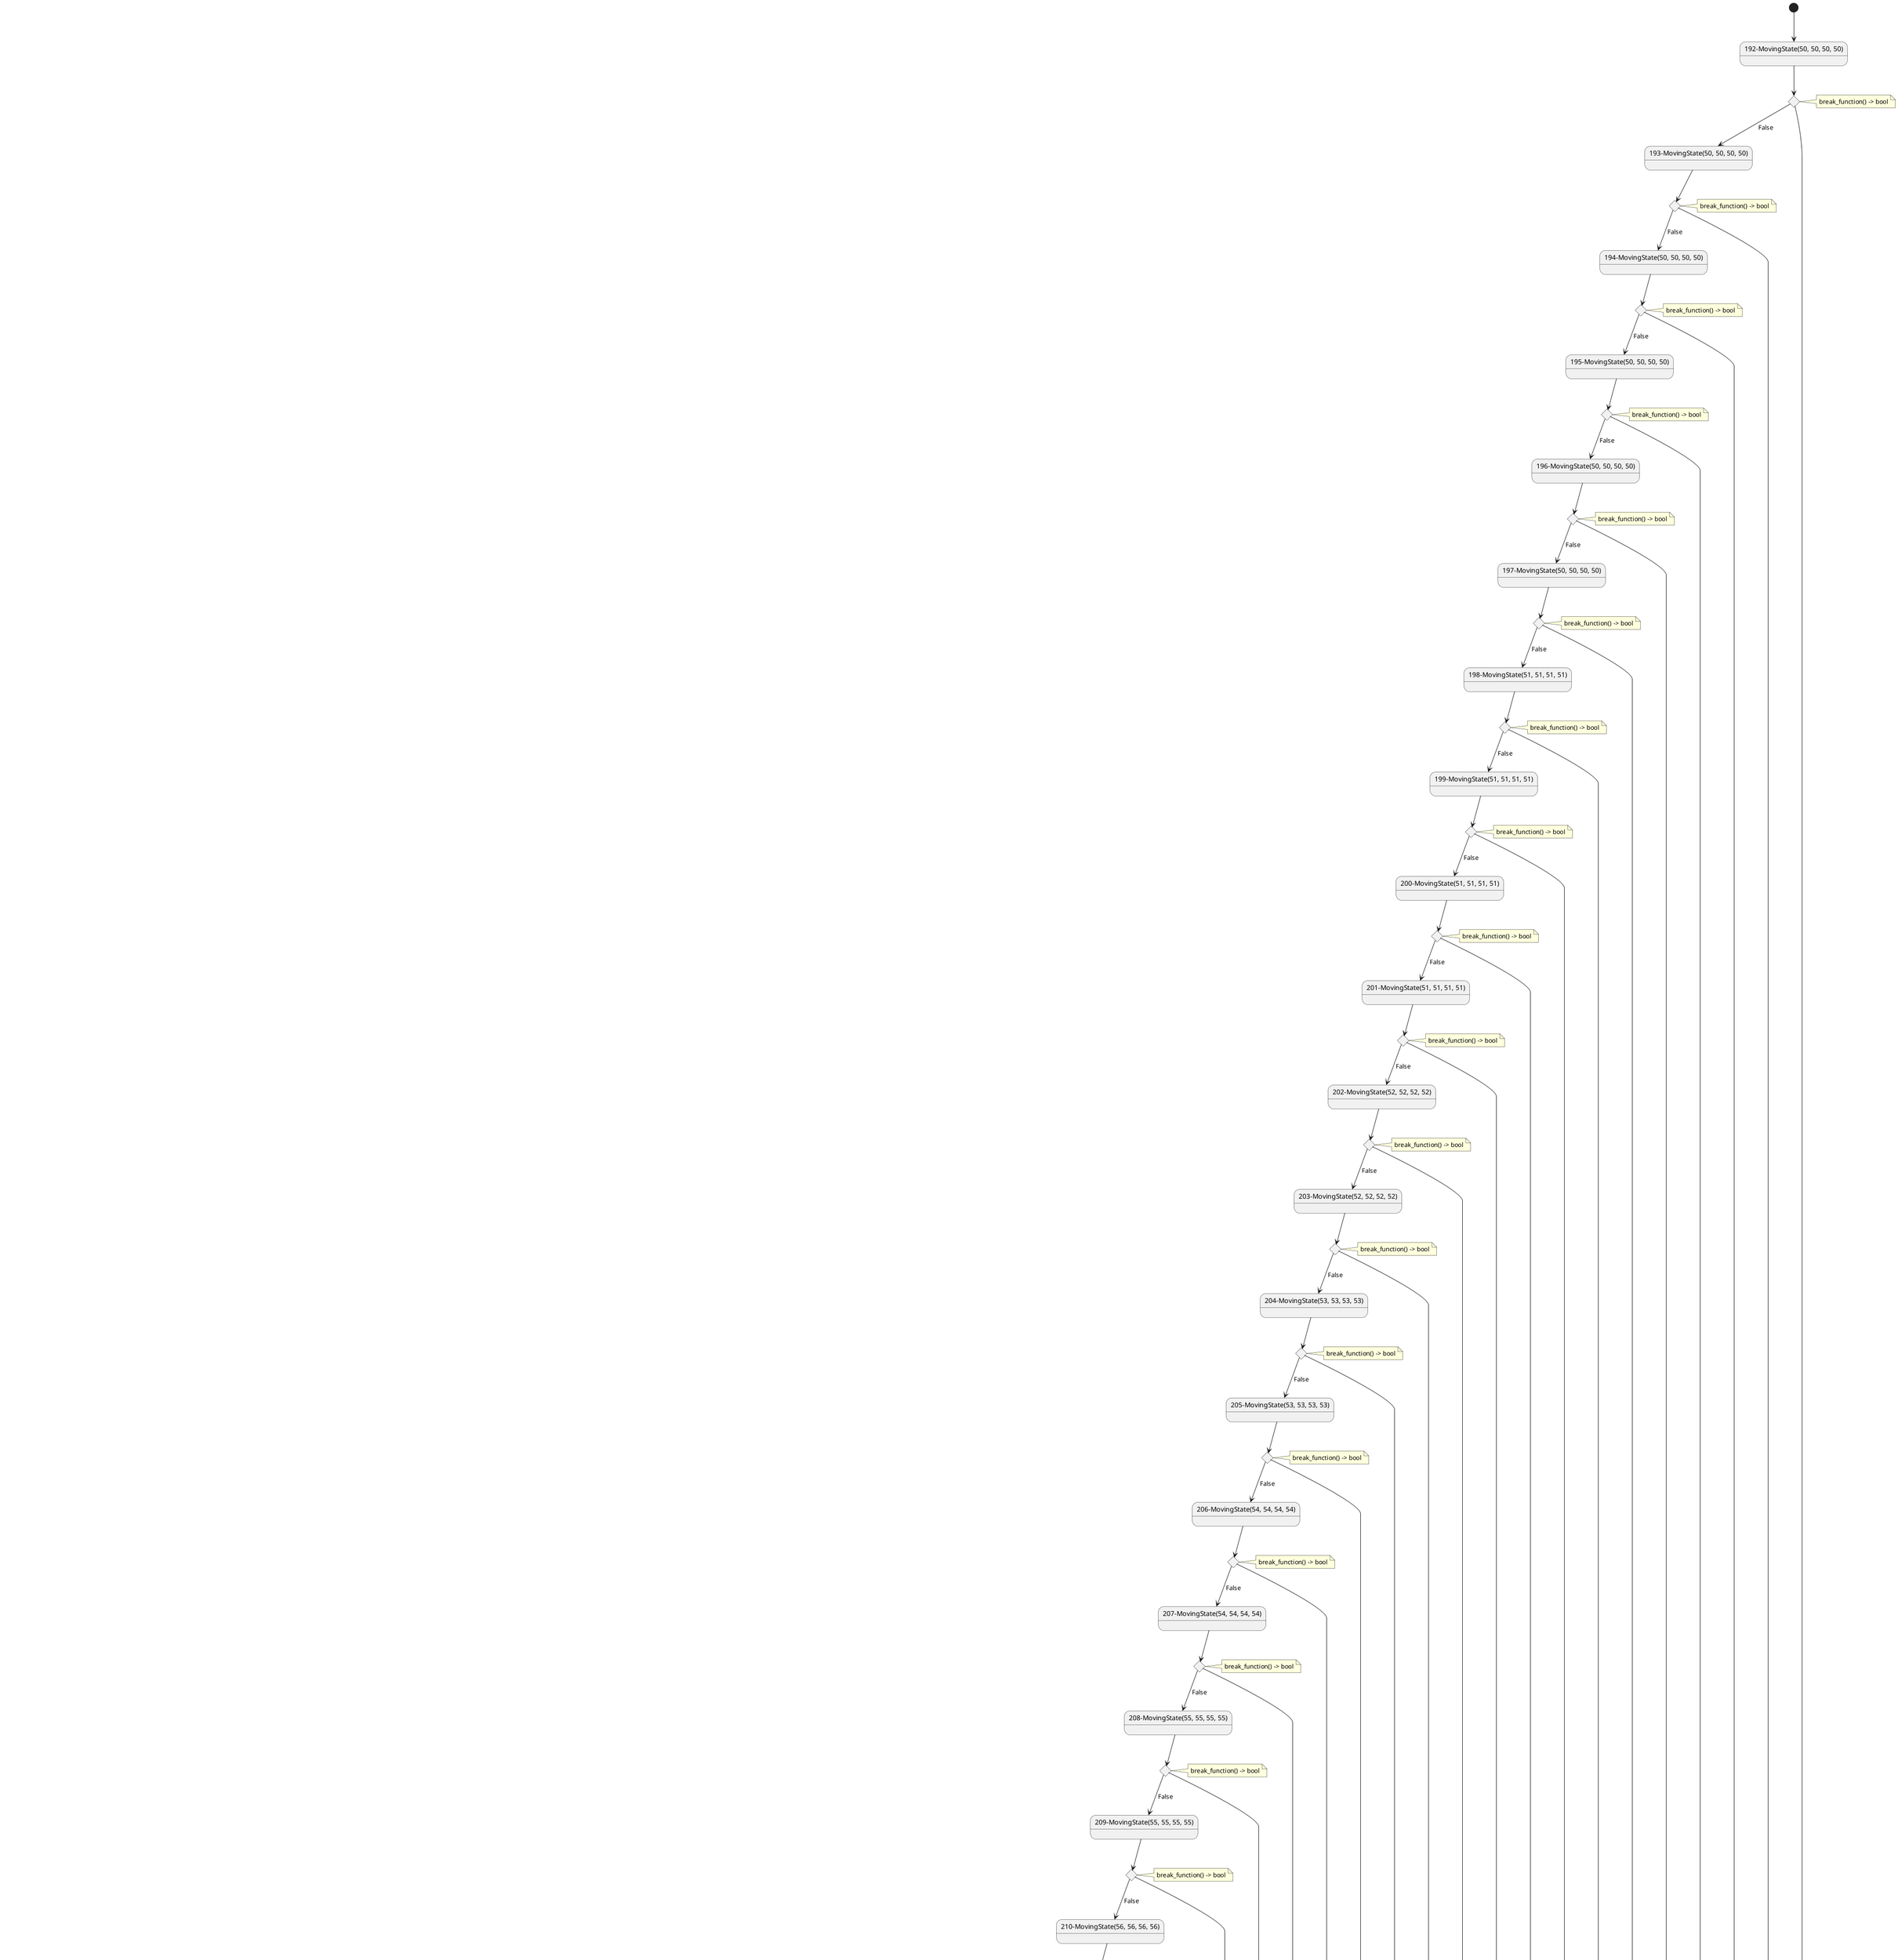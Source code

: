 @startuml
state "242-MovingState(100, 100, 100, 100)" as state_52
state break_50 <<choice>>
note right of break_50: break_function() -> bool
state "241-MovingState(98, 98, 98, 98)" as state_51
state break_49 <<choice>>
note right of break_49: break_function() -> bool
state "240-MovingState(96, 96, 96, 96)" as state_50
state break_48 <<choice>>
note right of break_48: break_function() -> bool
state "239-MovingState(94, 94, 94, 94)" as state_49
state break_47 <<choice>>
note right of break_47: break_function() -> bool
state "238-MovingState(92, 92, 92, 92)" as state_48
state break_46 <<choice>>
note right of break_46: break_function() -> bool
state "237-MovingState(90, 90, 90, 90)" as state_47
state break_45 <<choice>>
note right of break_45: break_function() -> bool
state "236-MovingState(89, 89, 89, 89)" as state_46
state break_44 <<choice>>
note right of break_44: break_function() -> bool
state "235-MovingState(87, 87, 87, 87)" as state_45
state break_43 <<choice>>
note right of break_43: break_function() -> bool
state "234-MovingState(85, 85, 85, 85)" as state_44
state break_42 <<choice>>
note right of break_42: break_function() -> bool
state "233-MovingState(83, 83, 83, 83)" as state_43
state break_41 <<choice>>
note right of break_41: break_function() -> bool
state "232-MovingState(82, 82, 82, 82)" as state_42
state break_40 <<choice>>
note right of break_40: break_function() -> bool
state "231-MovingState(80, 80, 80, 80)" as state_41
state break_39 <<choice>>
note right of break_39: break_function() -> bool
state "230-MovingState(79, 79, 79, 79)" as state_40
state break_38 <<choice>>
note right of break_38: break_function() -> bool
state "229-MovingState(77, 77, 77, 77)" as state_39
state break_37 <<choice>>
note right of break_37: break_function() -> bool
state "228-MovingState(76, 76, 76, 76)" as state_38
state break_36 <<choice>>
note right of break_36: break_function() -> bool
state "227-MovingState(74, 74, 74, 74)" as state_37
state break_35 <<choice>>
note right of break_35: break_function() -> bool
state "226-MovingState(73, 73, 73, 73)" as state_36
state break_34 <<choice>>
note right of break_34: break_function() -> bool
state "225-MovingState(71, 71, 71, 71)" as state_35
state break_33 <<choice>>
note right of break_33: break_function() -> bool
state "224-MovingState(70, 70, 70, 70)" as state_34
state break_32 <<choice>>
note right of break_32: break_function() -> bool
state "223-MovingState(69, 69, 69, 69)" as state_33
state break_31 <<choice>>
note right of break_31: break_function() -> bool
state "222-MovingState(68, 68, 68, 68)" as state_32
state break_30 <<choice>>
note right of break_30: break_function() -> bool
state "221-MovingState(66, 66, 66, 66)" as state_31
state break_29 <<choice>>
note right of break_29: break_function() -> bool
state "220-MovingState(65, 65, 65, 65)" as state_30
state break_28 <<choice>>
note right of break_28: break_function() -> bool
state "219-MovingState(64, 64, 64, 64)" as state_29
state break_27 <<choice>>
note right of break_27: break_function() -> bool
state "218-MovingState(63, 63, 63, 63)" as state_28
state break_26 <<choice>>
note right of break_26: break_function() -> bool
state "217-MovingState(62, 62, 62, 62)" as state_27
state break_25 <<choice>>
note right of break_25: break_function() -> bool
state "216-MovingState(61, 61, 61, 61)" as state_26
state break_24 <<choice>>
note right of break_24: break_function() -> bool
state "215-MovingState(60, 60, 60, 60)" as state_25
state break_23 <<choice>>
note right of break_23: break_function() -> bool
state "214-MovingState(59, 59, 59, 59)" as state_24
state break_22 <<choice>>
note right of break_22: break_function() -> bool
state "213-MovingState(58, 58, 58, 58)" as state_23
state break_21 <<choice>>
note right of break_21: break_function() -> bool
state "212-MovingState(58, 58, 58, 58)" as state_22
state break_20 <<choice>>
note right of break_20: break_function() -> bool
state "211-MovingState(57, 57, 57, 57)" as state_21
state break_19 <<choice>>
note right of break_19: break_function() -> bool
state "210-MovingState(56, 56, 56, 56)" as state_20
state break_18 <<choice>>
note right of break_18: break_function() -> bool
state "209-MovingState(55, 55, 55, 55)" as state_19
state break_17 <<choice>>
note right of break_17: break_function() -> bool
state "208-MovingState(55, 55, 55, 55)" as state_18
state break_16 <<choice>>
note right of break_16: break_function() -> bool
state "207-MovingState(54, 54, 54, 54)" as state_17
state break_15 <<choice>>
note right of break_15: break_function() -> bool
state "206-MovingState(54, 54, 54, 54)" as state_16
state break_14 <<choice>>
note right of break_14: break_function() -> bool
state "205-MovingState(53, 53, 53, 53)" as state_15
state break_13 <<choice>>
note right of break_13: break_function() -> bool
state "204-MovingState(53, 53, 53, 53)" as state_14
state break_12 <<choice>>
note right of break_12: break_function() -> bool
state "203-MovingState(52, 52, 52, 52)" as state_13
state break_11 <<choice>>
note right of break_11: break_function() -> bool
state "202-MovingState(52, 52, 52, 52)" as state_12
state break_10 <<choice>>
note right of break_10: break_function() -> bool
state "201-MovingState(51, 51, 51, 51)" as state_11
state break_9 <<choice>>
note right of break_9: break_function() -> bool
state "200-MovingState(51, 51, 51, 51)" as state_10
state break_8 <<choice>>
note right of break_8: break_function() -> bool
state "199-MovingState(51, 51, 51, 51)" as state_9
state break_7 <<choice>>
note right of break_7: break_function() -> bool
state "198-MovingState(51, 51, 51, 51)" as state_8
state break_6 <<choice>>
note right of break_6: break_function() -> bool
state "197-MovingState(50, 50, 50, 50)" as state_7
state break_5 <<choice>>
note right of break_5: break_function() -> bool
state "196-MovingState(50, 50, 50, 50)" as state_6
state break_4 <<choice>>
note right of break_4: break_function() -> bool
state "195-MovingState(50, 50, 50, 50)" as state_5
state break_3 <<choice>>
note right of break_3: break_function() -> bool
state "194-MovingState(50, 50, 50, 50)" as state_4
state break_2 <<choice>>
note right of break_2: break_function() -> bool
state "0-MovingState(0, 0, 0, 0)" as state_3
state "193-MovingState(50, 50, 50, 50)" as state_2
state break_1 <<choice>>
note right of break_1: break_function() -> bool
state "192-MovingState(50, 50, 50, 50)" as state_1
state_1 --> break_1
break_1 --> state_2: False
break_1 --> state_3: True
state_2 --> break_2
break_2 --> state_4: False
break_2 --> state_3: True
state_4 --> break_3
break_3 --> state_5: False
break_3 --> state_3: True
state_5 --> break_4
break_4 --> state_6: False
break_4 --> state_3: True
state_6 --> break_5
break_5 --> state_7: False
break_5 --> state_3: True
state_7 --> break_6
break_6 --> state_8: False
break_6 --> state_3: True
state_8 --> break_7
break_7 --> state_9: False
break_7 --> state_3: True
state_9 --> break_8
break_8 --> state_10: False
break_8 --> state_3: True
state_10 --> break_9
break_9 --> state_11: False
break_9 --> state_3: True
state_11 --> break_10
break_10 --> state_12: False
break_10 --> state_3: True
state_12 --> break_11
break_11 --> state_13: False
break_11 --> state_3: True
state_13 --> break_12
break_12 --> state_14: False
break_12 --> state_3: True
state_14 --> break_13
break_13 --> state_15: False
break_13 --> state_3: True
state_15 --> break_14
break_14 --> state_16: False
break_14 --> state_3: True
state_16 --> break_15
break_15 --> state_17: False
break_15 --> state_3: True
state_17 --> break_16
break_16 --> state_18: False
break_16 --> state_3: True
state_18 --> break_17
break_17 --> state_19: False
break_17 --> state_3: True
state_19 --> break_18
break_18 --> state_20: False
break_18 --> state_3: True
state_20 --> break_19
break_19 --> state_21: False
break_19 --> state_3: True
state_21 --> break_20
break_20 --> state_22: False
break_20 --> state_3: True
state_22 --> break_21
break_21 --> state_23: False
break_21 --> state_3: True
state_23 --> break_22
break_22 --> state_24: False
break_22 --> state_3: True
state_24 --> break_23
break_23 --> state_25: False
break_23 --> state_3: True
state_25 --> break_24
break_24 --> state_26: False
break_24 --> state_3: True
state_26 --> break_25
break_25 --> state_27: False
break_25 --> state_3: True
state_27 --> break_26
break_26 --> state_28: False
break_26 --> state_3: True
state_28 --> break_27
break_27 --> state_29: False
break_27 --> state_3: True
state_29 --> break_28
break_28 --> state_30: False
break_28 --> state_3: True
state_30 --> break_29
break_29 --> state_31: False
break_29 --> state_3: True
state_31 --> break_30
break_30 --> state_32: False
break_30 --> state_3: True
state_32 --> break_31
break_31 --> state_33: False
break_31 --> state_3: True
state_33 --> break_32
break_32 --> state_34: False
break_32 --> state_3: True
state_34 --> break_33
break_33 --> state_35: False
break_33 --> state_3: True
state_35 --> break_34
break_34 --> state_36: False
break_34 --> state_3: True
state_36 --> break_35
break_35 --> state_37: False
break_35 --> state_3: True
state_37 --> break_36
break_36 --> state_38: False
break_36 --> state_3: True
state_38 --> break_37
break_37 --> state_39: False
break_37 --> state_3: True
state_39 --> break_38
break_38 --> state_40: False
break_38 --> state_3: True
state_40 --> break_39
break_39 --> state_41: False
break_39 --> state_3: True
state_41 --> break_40
break_40 --> state_42: False
break_40 --> state_3: True
state_42 --> break_41
break_41 --> state_43: False
break_41 --> state_3: True
state_43 --> break_42
break_42 --> state_44: False
break_42 --> state_3: True
state_44 --> break_43
break_43 --> state_45: False
break_43 --> state_3: True
state_45 --> break_44
break_44 --> state_46: False
break_44 --> state_3: True
state_46 --> break_45
break_45 --> state_47: False
break_45 --> state_3: True
state_47 --> break_46
break_46 --> state_48: False
break_46 --> state_3: True
state_48 --> break_47
break_47 --> state_49: False
break_47 --> state_3: True
state_49 --> break_48
break_48 --> state_50: False
break_48 --> state_3: True
state_50 --> break_49
break_49 --> state_51: False
break_49 --> state_3: True
state_51 --> break_50
break_50 --> state_52: False
break_50 --> state_3: True

[*] --> state_1

state_3 --> [*]
state_52 --> [*]

@enduml
